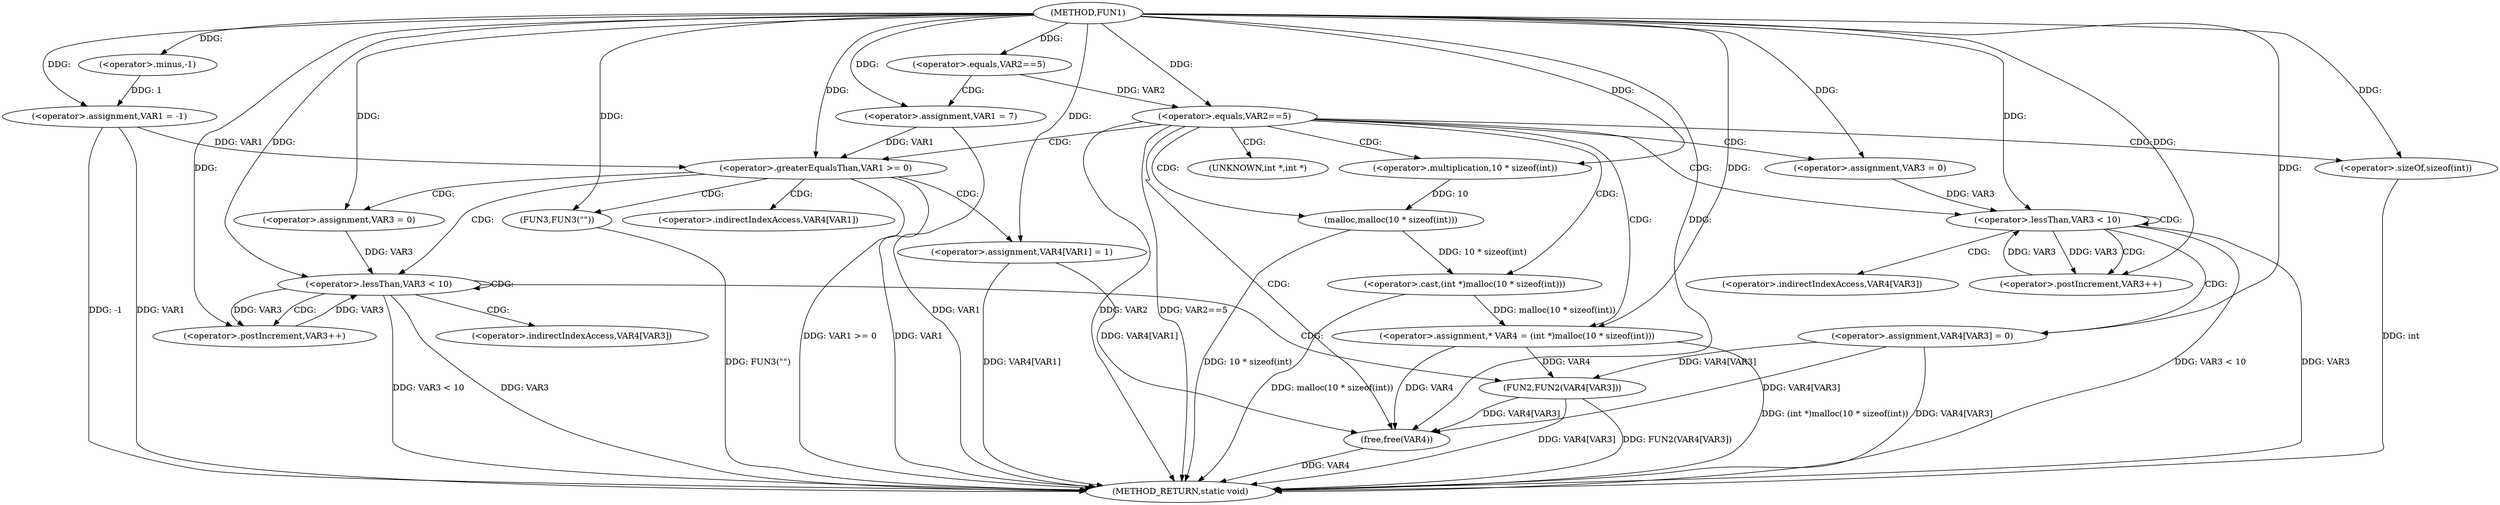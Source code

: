 digraph FUN1 {  
"1000100" [label = "(METHOD,FUN1)" ]
"1000177" [label = "(METHOD_RETURN,static void)" ]
"1000103" [label = "(<operator>.assignment,VAR1 = -1)" ]
"1000105" [label = "(<operator>.minus,-1)" ]
"1000108" [label = "(<operator>.equals,VAR2==5)" ]
"1000112" [label = "(<operator>.assignment,VAR1 = 7)" ]
"1000116" [label = "(<operator>.equals,VAR2==5)" ]
"1000123" [label = "(<operator>.assignment,* VAR4 = (int *)malloc(10 * sizeof(int)))" ]
"1000125" [label = "(<operator>.cast,(int *)malloc(10 * sizeof(int)))" ]
"1000127" [label = "(malloc,malloc(10 * sizeof(int)))" ]
"1000128" [label = "(<operator>.multiplication,10 * sizeof(int))" ]
"1000130" [label = "(<operator>.sizeOf,sizeof(int))" ]
"1000133" [label = "(<operator>.assignment,VAR3 = 0)" ]
"1000136" [label = "(<operator>.lessThan,VAR3 < 10)" ]
"1000139" [label = "(<operator>.postIncrement,VAR3++)" ]
"1000142" [label = "(<operator>.assignment,VAR4[VAR3] = 0)" ]
"1000148" [label = "(<operator>.greaterEqualsThan,VAR1 >= 0)" ]
"1000152" [label = "(<operator>.assignment,VAR4[VAR1] = 1)" ]
"1000158" [label = "(<operator>.assignment,VAR3 = 0)" ]
"1000161" [label = "(<operator>.lessThan,VAR3 < 10)" ]
"1000164" [label = "(<operator>.postIncrement,VAR3++)" ]
"1000167" [label = "(FUN2,FUN2(VAR4[VAR3]))" ]
"1000173" [label = "(FUN3,FUN3(\"\"))" ]
"1000175" [label = "(free,free(VAR4))" ]
"1000126" [label = "(UNKNOWN,int *,int *)" ]
"1000143" [label = "(<operator>.indirectIndexAccess,VAR4[VAR3])" ]
"1000153" [label = "(<operator>.indirectIndexAccess,VAR4[VAR1])" ]
"1000168" [label = "(<operator>.indirectIndexAccess,VAR4[VAR3])" ]
  "1000116" -> "1000177"  [ label = "DDG: VAR2"] 
  "1000123" -> "1000177"  [ label = "DDG: (int *)malloc(10 * sizeof(int))"] 
  "1000103" -> "1000177"  [ label = "DDG: VAR1"] 
  "1000103" -> "1000177"  [ label = "DDG: -1"] 
  "1000127" -> "1000177"  [ label = "DDG: 10 * sizeof(int)"] 
  "1000161" -> "1000177"  [ label = "DDG: VAR3"] 
  "1000130" -> "1000177"  [ label = "DDG: int"] 
  "1000167" -> "1000177"  [ label = "DDG: VAR4[VAR3]"] 
  "1000167" -> "1000177"  [ label = "DDG: FUN2(VAR4[VAR3])"] 
  "1000148" -> "1000177"  [ label = "DDG: VAR1"] 
  "1000148" -> "1000177"  [ label = "DDG: VAR1 >= 0"] 
  "1000175" -> "1000177"  [ label = "DDG: VAR4"] 
  "1000125" -> "1000177"  [ label = "DDG: malloc(10 * sizeof(int))"] 
  "1000152" -> "1000177"  [ label = "DDG: VAR4[VAR1]"] 
  "1000112" -> "1000177"  [ label = "DDG: VAR1"] 
  "1000173" -> "1000177"  [ label = "DDG: FUN3(\"\")"] 
  "1000142" -> "1000177"  [ label = "DDG: VAR4[VAR3]"] 
  "1000136" -> "1000177"  [ label = "DDG: VAR3 < 10"] 
  "1000161" -> "1000177"  [ label = "DDG: VAR3 < 10"] 
  "1000116" -> "1000177"  [ label = "DDG: VAR2==5"] 
  "1000136" -> "1000177"  [ label = "DDG: VAR3"] 
  "1000105" -> "1000103"  [ label = "DDG: 1"] 
  "1000100" -> "1000103"  [ label = "DDG: "] 
  "1000100" -> "1000105"  [ label = "DDG: "] 
  "1000100" -> "1000108"  [ label = "DDG: "] 
  "1000100" -> "1000112"  [ label = "DDG: "] 
  "1000108" -> "1000116"  [ label = "DDG: VAR2"] 
  "1000100" -> "1000116"  [ label = "DDG: "] 
  "1000125" -> "1000123"  [ label = "DDG: malloc(10 * sizeof(int))"] 
  "1000100" -> "1000123"  [ label = "DDG: "] 
  "1000127" -> "1000125"  [ label = "DDG: 10 * sizeof(int)"] 
  "1000128" -> "1000127"  [ label = "DDG: 10"] 
  "1000100" -> "1000128"  [ label = "DDG: "] 
  "1000100" -> "1000130"  [ label = "DDG: "] 
  "1000100" -> "1000133"  [ label = "DDG: "] 
  "1000139" -> "1000136"  [ label = "DDG: VAR3"] 
  "1000133" -> "1000136"  [ label = "DDG: VAR3"] 
  "1000100" -> "1000136"  [ label = "DDG: "] 
  "1000136" -> "1000139"  [ label = "DDG: VAR3"] 
  "1000100" -> "1000139"  [ label = "DDG: "] 
  "1000100" -> "1000142"  [ label = "DDG: "] 
  "1000103" -> "1000148"  [ label = "DDG: VAR1"] 
  "1000112" -> "1000148"  [ label = "DDG: VAR1"] 
  "1000100" -> "1000148"  [ label = "DDG: "] 
  "1000100" -> "1000152"  [ label = "DDG: "] 
  "1000100" -> "1000158"  [ label = "DDG: "] 
  "1000158" -> "1000161"  [ label = "DDG: VAR3"] 
  "1000164" -> "1000161"  [ label = "DDG: VAR3"] 
  "1000100" -> "1000161"  [ label = "DDG: "] 
  "1000161" -> "1000164"  [ label = "DDG: VAR3"] 
  "1000100" -> "1000164"  [ label = "DDG: "] 
  "1000142" -> "1000167"  [ label = "DDG: VAR4[VAR3]"] 
  "1000123" -> "1000167"  [ label = "DDG: VAR4"] 
  "1000100" -> "1000173"  [ label = "DDG: "] 
  "1000167" -> "1000175"  [ label = "DDG: VAR4[VAR3]"] 
  "1000152" -> "1000175"  [ label = "DDG: VAR4[VAR1]"] 
  "1000142" -> "1000175"  [ label = "DDG: VAR4[VAR3]"] 
  "1000123" -> "1000175"  [ label = "DDG: VAR4"] 
  "1000100" -> "1000175"  [ label = "DDG: "] 
  "1000108" -> "1000112"  [ label = "CDG: "] 
  "1000116" -> "1000125"  [ label = "CDG: "] 
  "1000116" -> "1000127"  [ label = "CDG: "] 
  "1000116" -> "1000128"  [ label = "CDG: "] 
  "1000116" -> "1000148"  [ label = "CDG: "] 
  "1000116" -> "1000133"  [ label = "CDG: "] 
  "1000116" -> "1000136"  [ label = "CDG: "] 
  "1000116" -> "1000175"  [ label = "CDG: "] 
  "1000116" -> "1000126"  [ label = "CDG: "] 
  "1000116" -> "1000123"  [ label = "CDG: "] 
  "1000116" -> "1000130"  [ label = "CDG: "] 
  "1000136" -> "1000142"  [ label = "CDG: "] 
  "1000136" -> "1000139"  [ label = "CDG: "] 
  "1000136" -> "1000136"  [ label = "CDG: "] 
  "1000136" -> "1000143"  [ label = "CDG: "] 
  "1000148" -> "1000153"  [ label = "CDG: "] 
  "1000148" -> "1000161"  [ label = "CDG: "] 
  "1000148" -> "1000152"  [ label = "CDG: "] 
  "1000148" -> "1000173"  [ label = "CDG: "] 
  "1000148" -> "1000158"  [ label = "CDG: "] 
  "1000161" -> "1000164"  [ label = "CDG: "] 
  "1000161" -> "1000161"  [ label = "CDG: "] 
  "1000161" -> "1000168"  [ label = "CDG: "] 
  "1000161" -> "1000167"  [ label = "CDG: "] 
}
